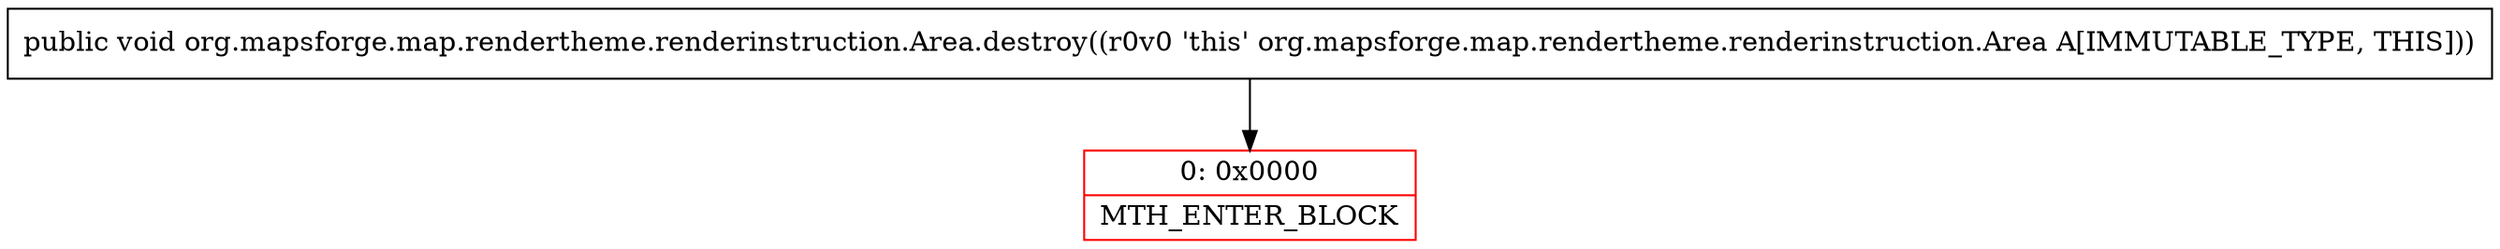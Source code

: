 digraph "CFG fororg.mapsforge.map.rendertheme.renderinstruction.Area.destroy()V" {
subgraph cluster_Region_674639366 {
label = "R(0)";
node [shape=record,color=blue];
}
Node_0 [shape=record,color=red,label="{0\:\ 0x0000|MTH_ENTER_BLOCK\l}"];
MethodNode[shape=record,label="{public void org.mapsforge.map.rendertheme.renderinstruction.Area.destroy((r0v0 'this' org.mapsforge.map.rendertheme.renderinstruction.Area A[IMMUTABLE_TYPE, THIS])) }"];
MethodNode -> Node_0;
}

